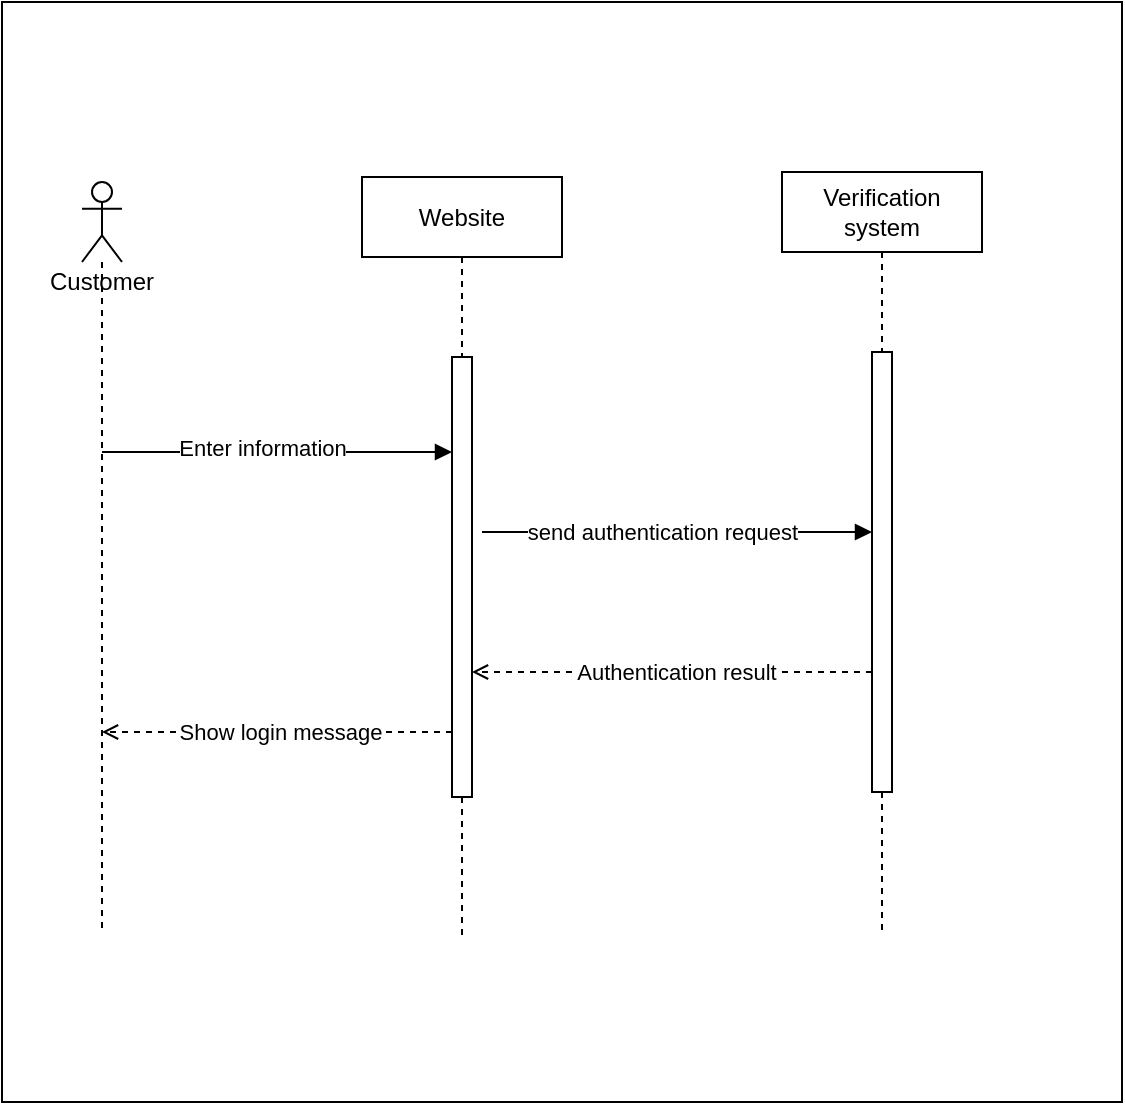 <mxfile>
    <diagram id="xQRYcAC7FJcLKr6vgm2I" name="Page-1">
        <mxGraphModel dx="2017" dy="695" grid="1" gridSize="10" guides="1" tooltips="1" connect="1" arrows="1" fold="1" page="1" pageScale="1" pageWidth="850" pageHeight="1100" math="0" shadow="0">
            <root>
                <mxCell id="0"/>
                <mxCell id="1" parent="0"/>
                <mxCell id="2" value="" style="rounded=0;whiteSpace=wrap;html=1;" vertex="1" parent="1">
                    <mxGeometry x="-90" y="115" width="560" height="550" as="geometry"/>
                </mxCell>
                <mxCell id="3" value="" style="shape=umlLifeline;perimeter=lifelinePerimeter;whiteSpace=wrap;html=1;container=1;dropTarget=0;collapsible=0;recursiveResize=0;outlineConnect=0;portConstraint=eastwest;newEdgeStyle={&quot;curved&quot;:0,&quot;rounded&quot;:0};participant=umlActor;" vertex="1" parent="1">
                    <mxGeometry x="-50" y="205" width="20" height="375" as="geometry"/>
                </mxCell>
                <mxCell id="4" value="Customer" style="text;html=1;align=center;verticalAlign=middle;whiteSpace=wrap;rounded=0;" vertex="1" parent="1">
                    <mxGeometry x="-70" y="240" width="60" height="30" as="geometry"/>
                </mxCell>
                <mxCell id="5" value="Website" style="shape=umlLifeline;perimeter=lifelinePerimeter;whiteSpace=wrap;html=1;container=1;dropTarget=0;collapsible=0;recursiveResize=0;outlineConnect=0;portConstraint=eastwest;newEdgeStyle={&quot;curved&quot;:0,&quot;rounded&quot;:0};" vertex="1" parent="1">
                    <mxGeometry x="90" y="202.5" width="100" height="380" as="geometry"/>
                </mxCell>
                <mxCell id="7" value="" style="html=1;points=[[0,0,0,0,5],[0,1,0,0,-5],[1,0,0,0,5],[1,1,0,0,-5]];perimeter=orthogonalPerimeter;outlineConnect=0;targetShapes=umlLifeline;portConstraint=eastwest;newEdgeStyle={&quot;curved&quot;:0,&quot;rounded&quot;:0};" vertex="1" parent="5">
                    <mxGeometry x="45" y="90" width="10" height="220" as="geometry"/>
                </mxCell>
                <mxCell id="18" value="" style="html=1;verticalAlign=bottom;labelBackgroundColor=none;endArrow=block;endFill=1;" edge="1" parent="1" target="7">
                    <mxGeometry width="160" relative="1" as="geometry">
                        <mxPoint x="-40" y="340" as="sourcePoint"/>
                        <mxPoint x="120" y="340" as="targetPoint"/>
                    </mxGeometry>
                </mxCell>
                <mxCell id="31" value="Enter information" style="edgeLabel;html=1;align=center;verticalAlign=middle;resizable=0;points=[];" vertex="1" connectable="0" parent="18">
                    <mxGeometry x="-0.392" y="2" relative="1" as="geometry">
                        <mxPoint x="27" as="offset"/>
                    </mxGeometry>
                </mxCell>
                <mxCell id="25" value="Verification system" style="shape=umlLifeline;perimeter=lifelinePerimeter;whiteSpace=wrap;html=1;container=1;dropTarget=0;collapsible=0;recursiveResize=0;outlineConnect=0;portConstraint=eastwest;newEdgeStyle={&quot;curved&quot;:0,&quot;rounded&quot;:0};" vertex="1" parent="1">
                    <mxGeometry x="300" y="200" width="100" height="380" as="geometry"/>
                </mxCell>
                <mxCell id="26" value="" style="html=1;points=[[0,0,0,0,5],[0,1,0,0,-5],[1,0,0,0,5],[1,1,0,0,-5]];perimeter=orthogonalPerimeter;outlineConnect=0;targetShapes=umlLifeline;portConstraint=eastwest;newEdgeStyle={&quot;curved&quot;:0,&quot;rounded&quot;:0};" vertex="1" parent="25">
                    <mxGeometry x="45" y="90" width="10" height="220" as="geometry"/>
                </mxCell>
                <mxCell id="29" value="" style="html=1;verticalAlign=bottom;labelBackgroundColor=none;endArrow=block;endFill=1;" edge="1" parent="1" target="26">
                    <mxGeometry width="160" relative="1" as="geometry">
                        <mxPoint x="150" y="380" as="sourcePoint"/>
                        <mxPoint x="310" y="380" as="targetPoint"/>
                    </mxGeometry>
                </mxCell>
                <mxCell id="30" value="send authentication request" style="edgeLabel;html=1;align=center;verticalAlign=middle;resizable=0;points=[];" vertex="1" connectable="0" parent="29">
                    <mxGeometry x="-0.311" y="1" relative="1" as="geometry">
                        <mxPoint x="23" y="1" as="offset"/>
                    </mxGeometry>
                </mxCell>
                <mxCell id="34" value="" style="html=1;verticalAlign=bottom;labelBackgroundColor=none;endArrow=open;endFill=0;dashed=1;" edge="1" parent="1">
                    <mxGeometry width="160" relative="1" as="geometry">
                        <mxPoint x="345" y="450" as="sourcePoint"/>
                        <mxPoint x="145" y="450" as="targetPoint"/>
                    </mxGeometry>
                </mxCell>
                <mxCell id="37" value="Authentication result" style="edgeLabel;html=1;align=center;verticalAlign=middle;resizable=0;points=[];" vertex="1" connectable="0" parent="34">
                    <mxGeometry x="-0.089" y="1" relative="1" as="geometry">
                        <mxPoint x="-7" y="-1" as="offset"/>
                    </mxGeometry>
                </mxCell>
                <mxCell id="41" value="" style="html=1;verticalAlign=bottom;labelBackgroundColor=none;endArrow=open;endFill=0;dashed=1;" edge="1" parent="1">
                    <mxGeometry width="160" relative="1" as="geometry">
                        <mxPoint x="135" y="480" as="sourcePoint"/>
                        <mxPoint x="-40" y="480" as="targetPoint"/>
                    </mxGeometry>
                </mxCell>
                <mxCell id="42" value="Show login message" style="edgeLabel;html=1;align=center;verticalAlign=middle;resizable=0;points=[];" vertex="1" connectable="0" parent="41">
                    <mxGeometry x="-0.089" y="1" relative="1" as="geometry">
                        <mxPoint x="-7" y="-1" as="offset"/>
                    </mxGeometry>
                </mxCell>
            </root>
        </mxGraphModel>
    </diagram>
</mxfile>